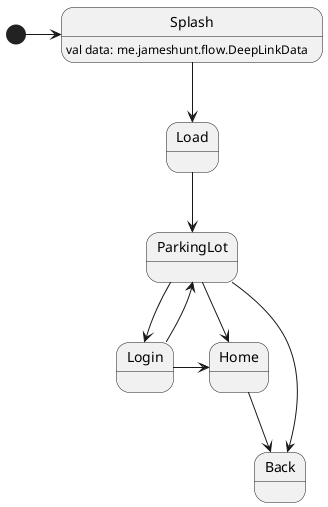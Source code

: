 @startuml

Splash : val data: me.jameshunt.flow.DeepLinkData

[*] -> Splash
Splash --> Load
Load --> ParkingLot
ParkingLot -> Login
ParkingLot --> Home
ParkingLot --> Back

Login --> ParkingLot
Login -> Home

Home --> Back

@enduml
